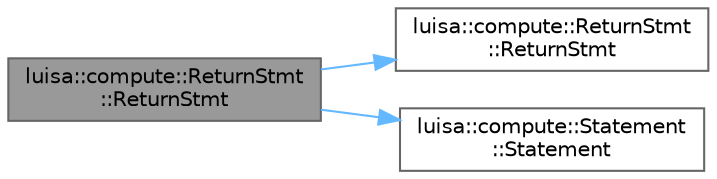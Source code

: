 digraph "luisa::compute::ReturnStmt::ReturnStmt"
{
 // LATEX_PDF_SIZE
  bgcolor="transparent";
  edge [fontname=Helvetica,fontsize=10,labelfontname=Helvetica,labelfontsize=10];
  node [fontname=Helvetica,fontsize=10,shape=box,height=0.2,width=0.4];
  rankdir="LR";
  Node1 [id="Node000001",label="luisa::compute::ReturnStmt\l::ReturnStmt",height=0.2,width=0.4,color="gray40", fillcolor="grey60", style="filled", fontcolor="black",tooltip="Construct a new ReturnStmt object"];
  Node1 -> Node2 [id="edge3_Node000001_Node000002",color="steelblue1",style="solid",tooltip=" "];
  Node2 [id="Node000002",label="luisa::compute::ReturnStmt\l::ReturnStmt",height=0.2,width=0.4,color="grey40", fillcolor="white", style="filled",URL="$classluisa_1_1compute_1_1_return_stmt.html#aae21a79fe64806100d94b30c0192598d",tooltip=" "];
  Node1 -> Node3 [id="edge4_Node000001_Node000003",color="steelblue1",style="solid",tooltip=" "];
  Node3 [id="Node000003",label="luisa::compute::Statement\l::Statement",height=0.2,width=0.4,color="grey40", fillcolor="white", style="filled",URL="$classluisa_1_1compute_1_1_statement.html#a2f92d6e85d1378fe3497c652cb10a8b6",tooltip=" "];
}
